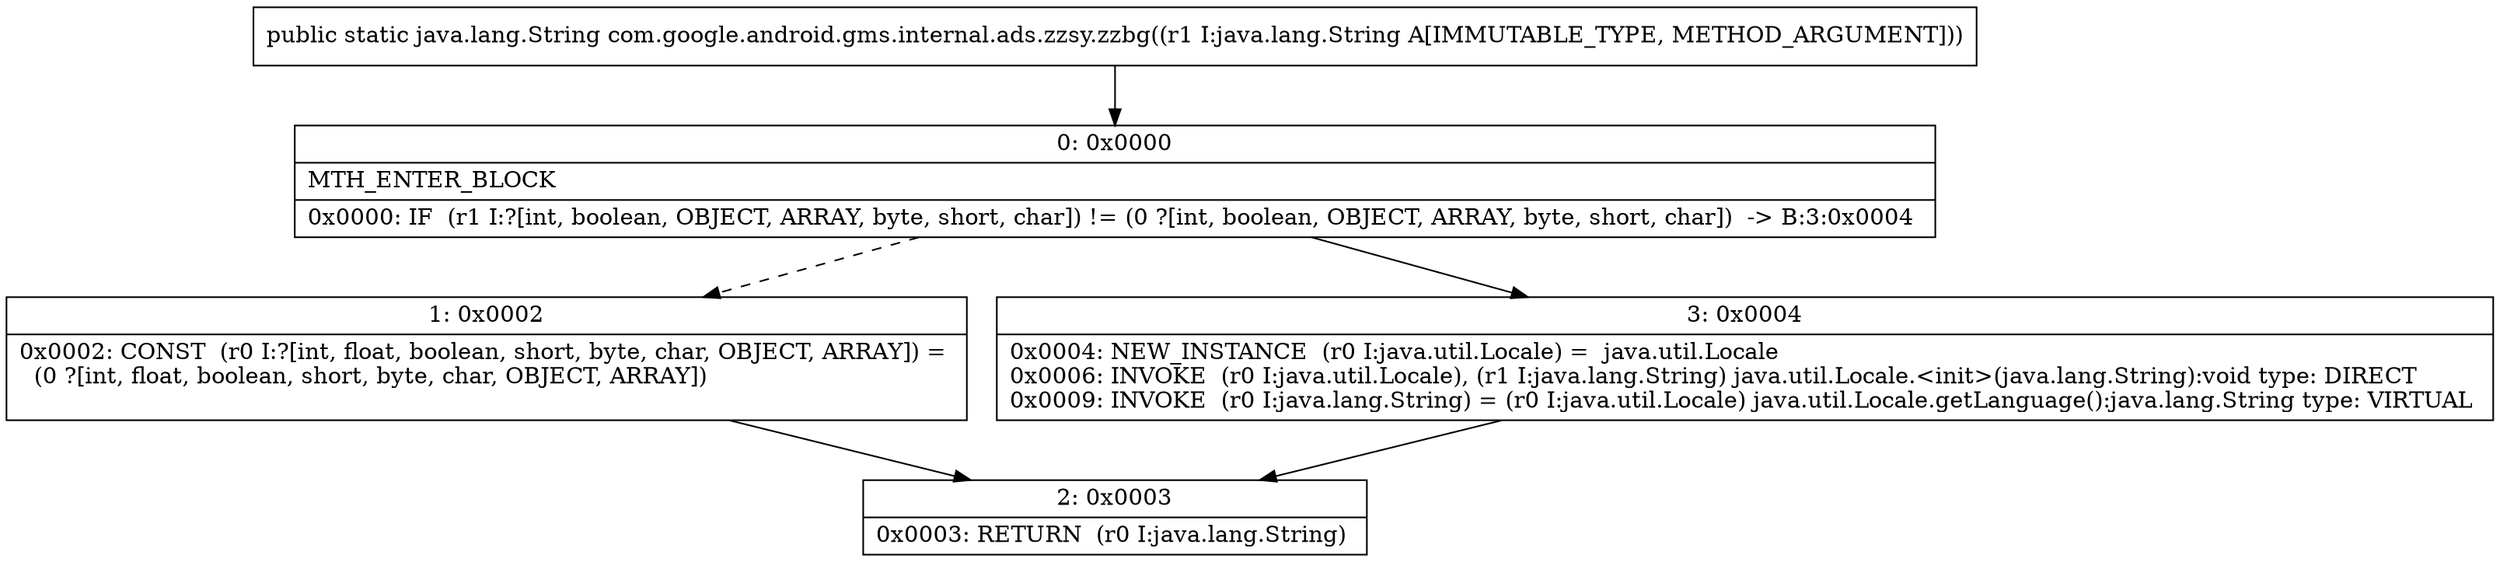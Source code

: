 digraph "CFG forcom.google.android.gms.internal.ads.zzsy.zzbg(Ljava\/lang\/String;)Ljava\/lang\/String;" {
Node_0 [shape=record,label="{0\:\ 0x0000|MTH_ENTER_BLOCK\l|0x0000: IF  (r1 I:?[int, boolean, OBJECT, ARRAY, byte, short, char]) != (0 ?[int, boolean, OBJECT, ARRAY, byte, short, char])  \-\> B:3:0x0004 \l}"];
Node_1 [shape=record,label="{1\:\ 0x0002|0x0002: CONST  (r0 I:?[int, float, boolean, short, byte, char, OBJECT, ARRAY]) = \l  (0 ?[int, float, boolean, short, byte, char, OBJECT, ARRAY])\l \l}"];
Node_2 [shape=record,label="{2\:\ 0x0003|0x0003: RETURN  (r0 I:java.lang.String) \l}"];
Node_3 [shape=record,label="{3\:\ 0x0004|0x0004: NEW_INSTANCE  (r0 I:java.util.Locale) =  java.util.Locale \l0x0006: INVOKE  (r0 I:java.util.Locale), (r1 I:java.lang.String) java.util.Locale.\<init\>(java.lang.String):void type: DIRECT \l0x0009: INVOKE  (r0 I:java.lang.String) = (r0 I:java.util.Locale) java.util.Locale.getLanguage():java.lang.String type: VIRTUAL \l}"];
MethodNode[shape=record,label="{public static java.lang.String com.google.android.gms.internal.ads.zzsy.zzbg((r1 I:java.lang.String A[IMMUTABLE_TYPE, METHOD_ARGUMENT])) }"];
MethodNode -> Node_0;
Node_0 -> Node_1[style=dashed];
Node_0 -> Node_3;
Node_1 -> Node_2;
Node_3 -> Node_2;
}

